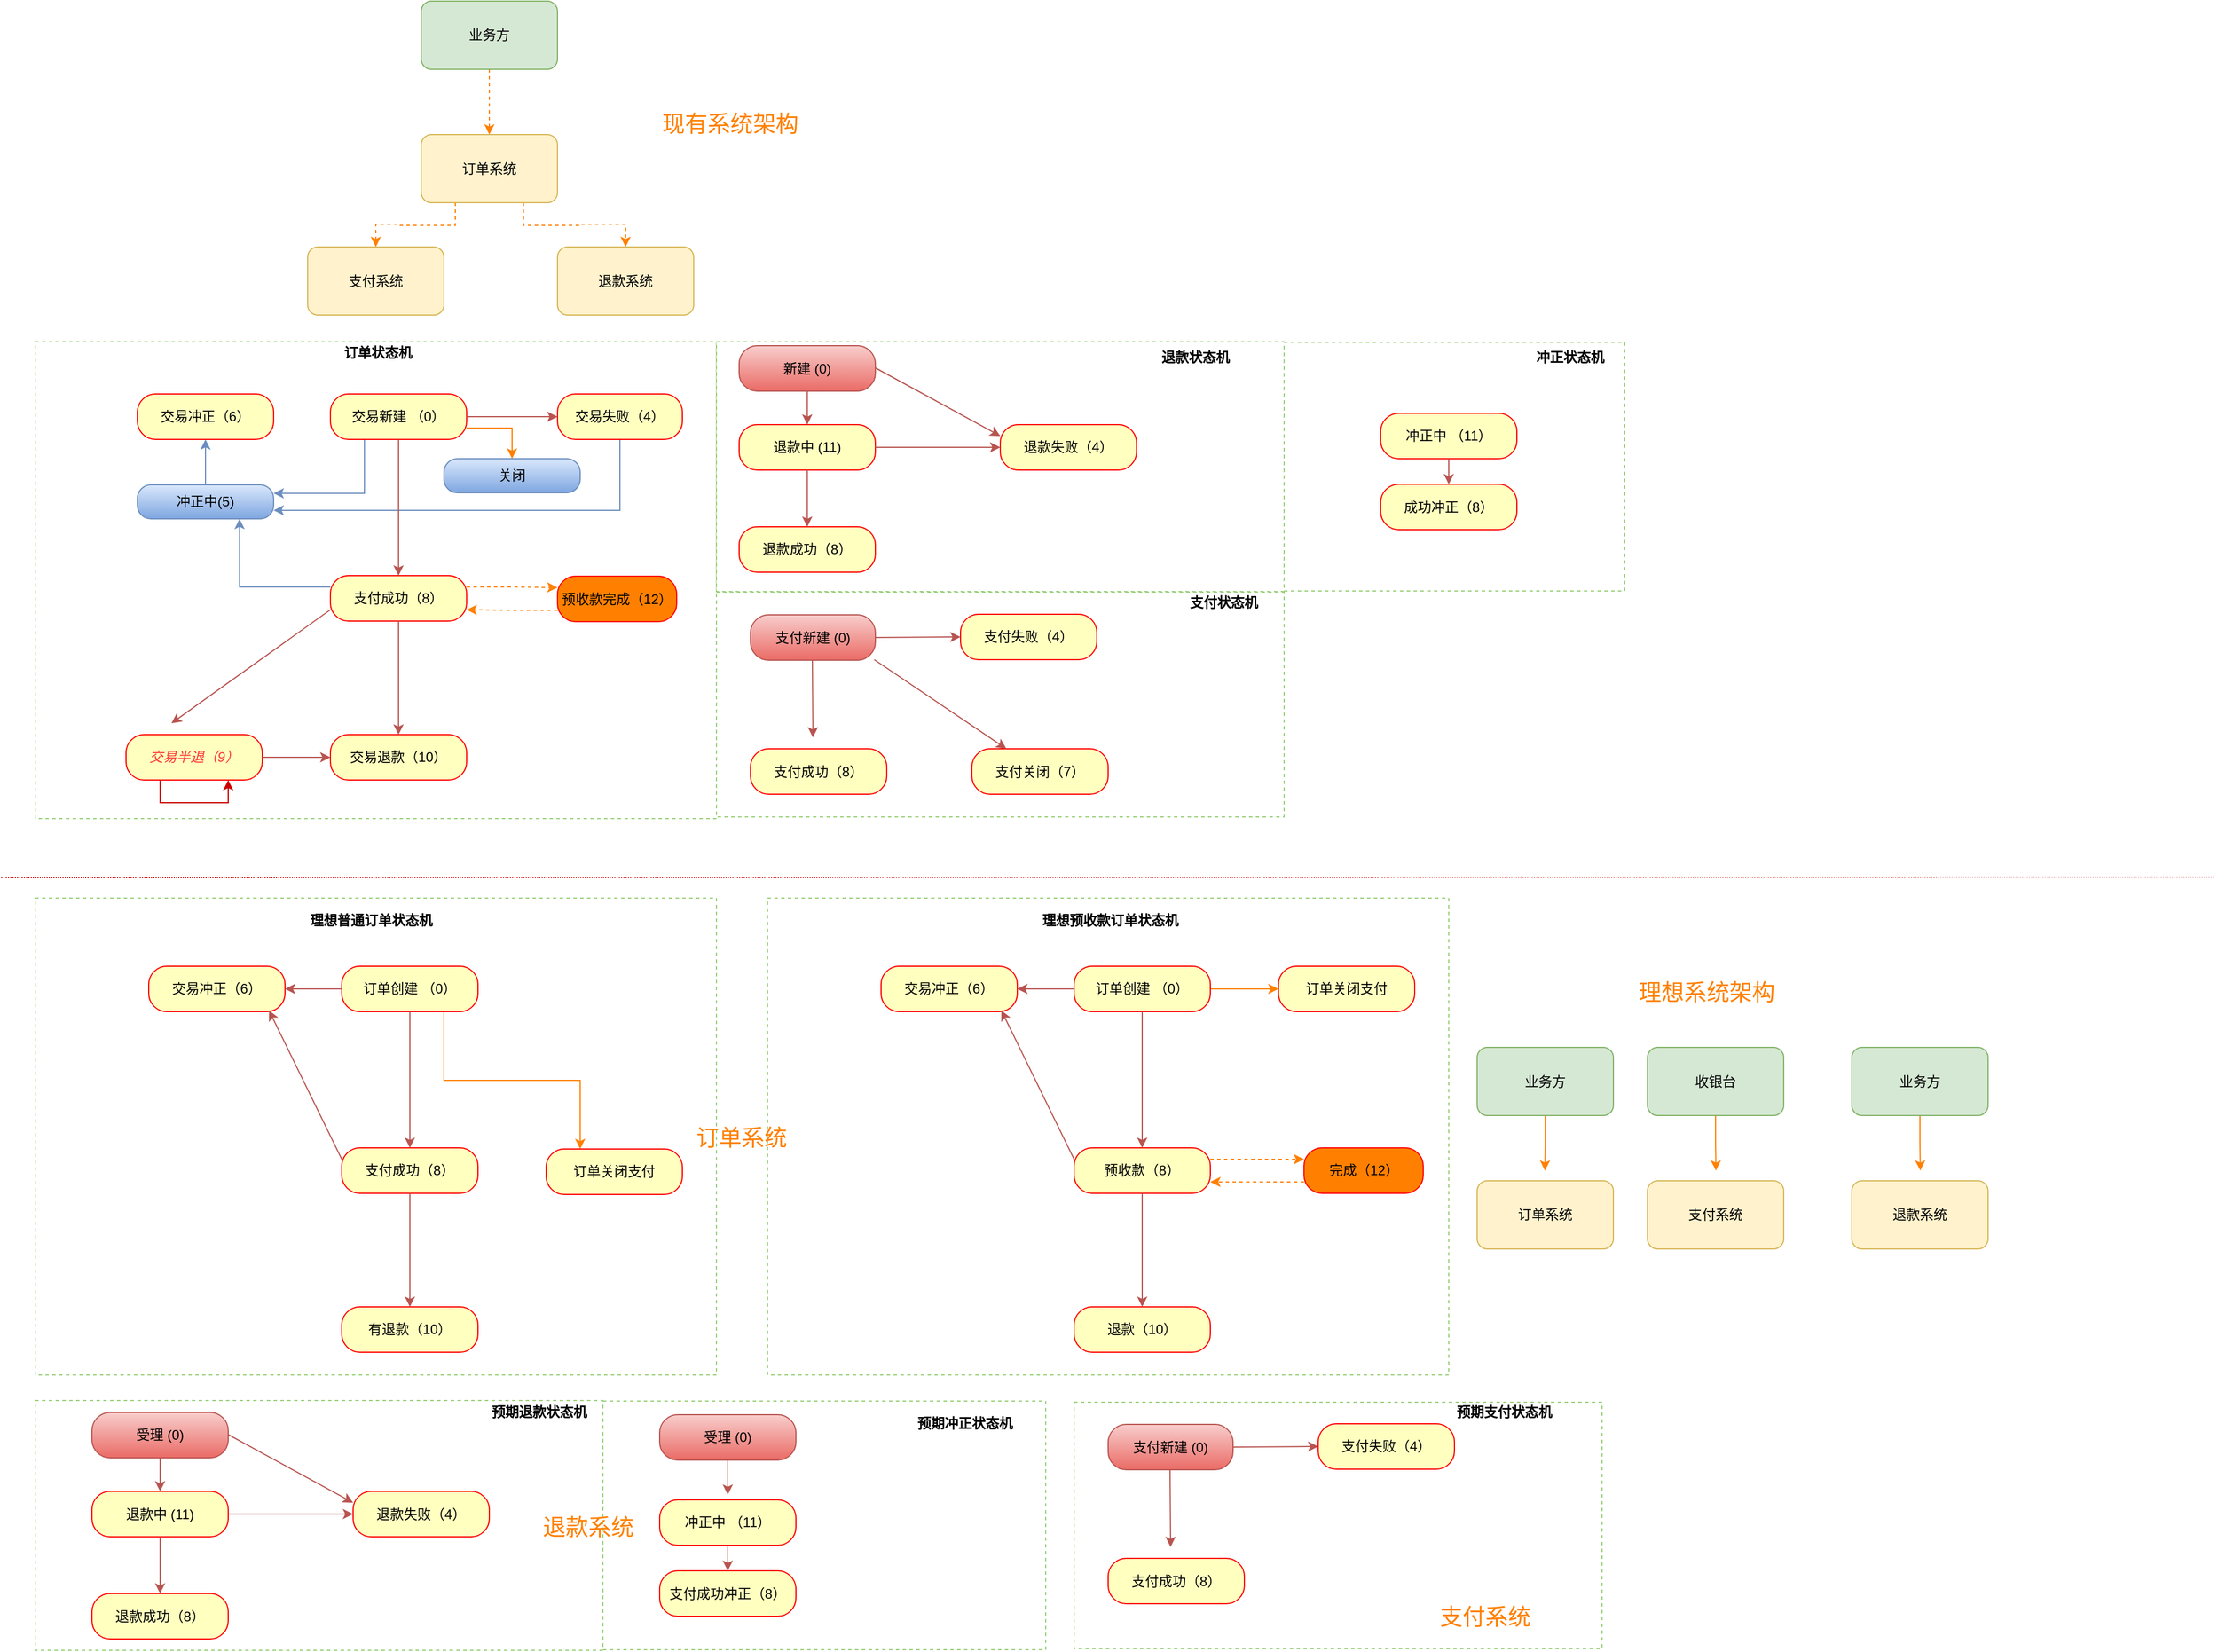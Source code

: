 <mxfile version="10.6.7" type="github"><diagram id="e7326452-d394-5777-f2e6-fa677f27570b" name="Ã§Â¬Â¬ 1 Ã©Â¡Âµ"><mxGraphModel dx="2019" dy="1047" grid="1" gridSize="10" guides="1" tooltips="1" connect="1" arrows="1" fold="1" page="1" pageScale="1" pageWidth="1100" pageHeight="850" background="#ffffff" math="0" shadow="0"><root><mxCell id="0"/><mxCell id="1" parent="0"/><mxCell id="2" value="" style="whiteSpace=wrap;html=1;fillColor=#ffffff;strokeColor=#97D077;dashed=1;" parent="1" vertex="1"><mxGeometry x="630" y="610.5" width="500" height="198" as="geometry"/></mxCell><mxCell id="3" value="" style="whiteSpace=wrap;html=1;fillColor=#ffffff;strokeColor=#97D077;dashed=1;" parent="1" vertex="1"><mxGeometry x="30" y="880" width="600" height="420" as="geometry"/></mxCell><mxCell id="Plk_z7QB0TTYlLd8bbda-241" style="edgeStyle=orthogonalEdgeStyle;rounded=0;orthogonalLoop=1;jettySize=auto;html=1;exitX=0.75;exitY=1;exitDx=0;exitDy=0;entryX=0.25;entryY=0;entryDx=0;entryDy=0;strokeColor=#FF8000;" parent="1" source="4" target="Plk_z7QB0TTYlLd8bbda-238" edge="1"><mxGeometry relative="1" as="geometry"/></mxCell><mxCell id="4" value="订单创建 （0）" style="rounded=1;whiteSpace=wrap;html=1;arcSize=40;fillColor=#ffffc0;strokeColor=#ff0000;" parent="1" vertex="1"><mxGeometry x="300" y="940" width="120" height="40" as="geometry"/></mxCell><mxCell id="5" value="支付成功（8）" style="rounded=1;whiteSpace=wrap;html=1;arcSize=40;fillColor=#ffffc0;strokeColor=#ff0000;" parent="1" vertex="1"><mxGeometry x="300" y="1100" width="120" height="40" as="geometry"/></mxCell><mxCell id="7" value="" style="endArrow=classic;html=1;entryX=0.5;entryY=0;exitX=0.5;exitY=1;plain-red" parent="1" source="4" target="5" edge="1"><mxGeometry x="360" y="980" width="50" height="50" as="geometry"><mxPoint x="220" y="1070" as="sourcePoint"/><mxPoint x="270" y="1020" as="targetPoint"/></mxGeometry></mxCell><mxCell id="9" value="交易冲正（6）" style="rounded=1;whiteSpace=wrap;html=1;arcSize=40;fillColor=#ffffc0;strokeColor=#ff0000;" parent="1" vertex="1"><mxGeometry x="130" y="940" width="120" height="40" as="geometry"/></mxCell><mxCell id="10" value="" style="endArrow=classic;html=1;entryX=1;entryY=0.5;exitX=0;exitY=0.5;plain-red" parent="1" source="4" target="9" edge="1"><mxGeometry x="380" y="1000" width="50" height="50" as="geometry"><mxPoint x="370" y="950" as="sourcePoint"/><mxPoint x="370" y="830" as="targetPoint"/></mxGeometry></mxCell><mxCell id="11" value="" style="endArrow=classic;html=1;entryX=0.883;entryY=0.975;plain-red;entryPerimeter=0;exitX=0;exitY=0.25;" parent="1" source="5" target="9" edge="1"><mxGeometry x="390" y="1010" width="50" height="50" as="geometry"><mxPoint x="310" y="970" as="sourcePoint"/><mxPoint x="180" y="970" as="targetPoint"/></mxGeometry></mxCell><mxCell id="12" value="有退款（10）" style="rounded=1;whiteSpace=wrap;html=1;arcSize=40;fillColor=#ffffc0;strokeColor=#ff0000;" parent="1" vertex="1"><mxGeometry x="300" y="1240" width="120" height="40" as="geometry"/></mxCell><mxCell id="14" value="" style="endArrow=classic;html=1;exitX=0.5;exitY=1;entryX=0.5;entryY=0;plain-red" parent="1" source="5" target="12" edge="1"><mxGeometry x="360" y="1140" width="50" height="50" as="geometry"><mxPoint x="360" y="1230" as="sourcePoint"/><mxPoint x="410" y="1180" as="targetPoint"/></mxGeometry></mxCell><mxCell id="16" value="&lt;b&gt;理想普通订单状态机&lt;/b&gt;" style="text;html=1;resizable=0;points=[];autosize=1;align=left;verticalAlign=top;spacingTop=-4;" parent="1" vertex="1"><mxGeometry x="270" y="890" width="120" height="20" as="geometry"/></mxCell><mxCell id="22" value="&lt;b&gt;支付状态机&lt;/b&gt;" style="text;html=1;resizable=0;points=[];autosize=1;align=left;verticalAlign=top;spacingTop=-4;" parent="1" vertex="1"><mxGeometry x="1045" y="609.5" width="80" height="20" as="geometry"/></mxCell><mxCell id="32" value="" style="whiteSpace=wrap;html=1;fillColor=#ffffff;strokeColor=#97D077;dashed=1;" parent="1" vertex="1"><mxGeometry x="30" y="390" width="600" height="420" as="geometry"/></mxCell><mxCell id="53" style="edgeStyle=orthogonalEdgeStyle;rounded=0;html=1;exitX=0.25;exitY=1;entryX=1;entryY=0.25;jettySize=auto;orthogonalLoop=1;strokeColor=#6c8ebf;fillColor=#dae8fc;gradientColor=#7ea6e0;" parent="1" source="33" target="49" edge="1"><mxGeometry relative="1" as="geometry"/></mxCell><mxCell id="Plk_z7QB0TTYlLd8bbda-244" style="edgeStyle=orthogonalEdgeStyle;rounded=0;orthogonalLoop=1;jettySize=auto;html=1;exitX=1;exitY=0.75;exitDx=0;exitDy=0;entryX=0.5;entryY=0;entryDx=0;entryDy=0;strokeColor=#FF8000;" parent="1" source="33" target="Plk_z7QB0TTYlLd8bbda-243" edge="1"><mxGeometry relative="1" as="geometry"/></mxCell><mxCell id="33" value="交易新建 （0）" style="rounded=1;whiteSpace=wrap;html=1;arcSize=40;fillColor=#ffffc0;strokeColor=#ff0000;" parent="1" vertex="1"><mxGeometry x="290" y="436" width="120" height="40" as="geometry"/></mxCell><mxCell id="143" style="edgeStyle=orthogonalEdgeStyle;rounded=0;html=1;exitX=0;exitY=0.25;entryX=0.75;entryY=1;jettySize=auto;orthogonalLoop=1;strokeColor=#6c8ebf;fillColor=#dae8fc;" parent="1" source="34" target="49" edge="1"><mxGeometry relative="1" as="geometry"/></mxCell><mxCell id="Plk_z7QB0TTYlLd8bbda-166" style="edgeStyle=orthogonalEdgeStyle;rounded=0;orthogonalLoop=1;jettySize=auto;html=1;exitX=1;exitY=0.25;exitDx=0;exitDy=0;entryX=0;entryY=0.25;entryDx=0;entryDy=0;dashed=1;strokeColor=#FF8000;" parent="1" source="34" target="Plk_z7QB0TTYlLd8bbda-164" edge="1"><mxGeometry relative="1" as="geometry"/></mxCell><mxCell id="34" value="支付成功（8）" style="rounded=1;whiteSpace=wrap;html=1;arcSize=40;fillColor=#ffffc0;strokeColor=#ff0000;" parent="1" vertex="1"><mxGeometry x="290" y="596" width="120" height="40" as="geometry"/></mxCell><mxCell id="52" style="edgeStyle=orthogonalEdgeStyle;rounded=0;html=1;exitX=0.5;exitY=1;entryX=1;entryY=0.75;jettySize=auto;orthogonalLoop=1;strokeColor=#6c8ebf;fillColor=#dae8fc;gradientColor=#7ea6e0;" parent="1" source="36" target="49" edge="1"><mxGeometry relative="1" as="geometry"/></mxCell><mxCell id="36" value="交易失败（4）" style="rounded=1;whiteSpace=wrap;html=1;arcSize=40;fillColor=#ffffc0;strokeColor=#ff0000;" parent="1" vertex="1"><mxGeometry x="490" y="436" width="110" height="40" as="geometry"/></mxCell><mxCell id="37" value="" style="endArrow=classic;html=1;entryX=0.5;entryY=0;exitX=0.5;exitY=1;plain-red" parent="1" source="33" target="34" edge="1"><mxGeometry x="350" y="476" width="50" height="50" as="geometry"><mxPoint x="210" y="566" as="sourcePoint"/><mxPoint x="260" y="516" as="targetPoint"/></mxGeometry></mxCell><mxCell id="38" value="" style="endArrow=classic;html=1;entryX=0;entryY=0.5;exitX=1;exitY=0.5;plain-red" parent="1" source="33" target="36" edge="1"><mxGeometry x="370" y="496" width="50" height="50" as="geometry"><mxPoint x="370" y="496" as="sourcePoint"/><mxPoint x="370" y="616" as="targetPoint"/></mxGeometry></mxCell><mxCell id="39" value="交易冲正（6）" style="rounded=1;whiteSpace=wrap;html=1;arcSize=40;fillColor=#ffffc0;strokeColor=#ff0000;" parent="1" vertex="1"><mxGeometry x="120" y="436" width="120" height="40" as="geometry"/></mxCell><mxCell id="42" value="交易退款（10）" style="rounded=1;whiteSpace=wrap;html=1;arcSize=40;fillColor=#ffffc0;strokeColor=#ff0000;" parent="1" vertex="1"><mxGeometry x="290" y="736" width="120" height="40" as="geometry"/></mxCell><mxCell id="43" value="&lt;font color=&quot;#ff3333&quot;&gt;&lt;i&gt;交易半退（9）&lt;/i&gt;&lt;/font&gt;" style="rounded=1;whiteSpace=wrap;html=1;arcSize=40;fillColor=#ffffc0;strokeColor=#ff0000;" parent="1" vertex="1"><mxGeometry x="110" y="736" width="120" height="40" as="geometry"/></mxCell><mxCell id="44" value="" style="endArrow=classic;html=1;exitX=0.5;exitY=1;entryX=0.5;entryY=0;plain-red" parent="1" source="34" target="42" edge="1"><mxGeometry x="350" y="636" width="50" height="50" as="geometry"><mxPoint x="350" y="726" as="sourcePoint"/><mxPoint x="400" y="676" as="targetPoint"/></mxGeometry></mxCell><mxCell id="45" value="" style="endArrow=classic;html=1;exitX=0;exitY=0.75;plain-red" parent="1" source="34" edge="1"><mxGeometry x="130" y="626" width="50" height="50" as="geometry"><mxPoint x="460" y="596" as="sourcePoint"/><mxPoint x="150" y="726" as="targetPoint"/></mxGeometry></mxCell><mxCell id="46" value="&lt;b&gt;订单状态机&lt;/b&gt;" style="text;html=1;resizable=0;points=[];autosize=1;align=left;verticalAlign=top;spacingTop=-4;" parent="1" vertex="1"><mxGeometry x="300" y="390" width="80" height="20" as="geometry"/></mxCell><mxCell id="47" value="" style="endArrow=classic;html=1;exitX=1;exitY=0.5;plain-red" parent="1" source="43" target="42" edge="1"><mxGeometry x="160" y="756" width="50" height="50" as="geometry"><mxPoint x="180" y="796" as="sourcePoint"/><mxPoint x="230" y="746" as="targetPoint"/></mxGeometry></mxCell><mxCell id="51" style="edgeStyle=orthogonalEdgeStyle;rounded=0;html=1;exitX=0.5;exitY=0;entryX=0.5;entryY=1;jettySize=auto;orthogonalLoop=1;strokeColor=#6c8ebf;fillColor=#dae8fc;gradientColor=#7ea6e0;" parent="1" source="49" target="39" edge="1"><mxGeometry relative="1" as="geometry"/></mxCell><mxCell id="49" value="冲正中(5)" style="rounded=1;whiteSpace=wrap;html=1;arcSize=40;fillColor=#dae8fc;strokeColor=#6c8ebf;gradientColor=#7ea6e0;" parent="1" vertex="1"><mxGeometry x="120" y="516" width="120" height="30" as="geometry"/></mxCell><mxCell id="61" value="" style="whiteSpace=wrap;html=1;fillColor=#ffffff;strokeColor=#97D077;dashed=1;" parent="1" vertex="1"><mxGeometry x="630" y="390" width="500" height="220" as="geometry"/></mxCell><mxCell id="70" value="&lt;b&gt;退款状态机&lt;/b&gt;" style="text;html=1;resizable=0;points=[];autosize=1;align=left;verticalAlign=top;spacingTop=-4;" parent="1" vertex="1"><mxGeometry x="1020" y="393.5" width="80" height="20" as="geometry"/></mxCell><mxCell id="86" value="" style="whiteSpace=wrap;html=1;fillColor=#ffffff;strokeColor=#97D077;dashed=1;" parent="1" vertex="1"><mxGeometry x="530" y="1323" width="390" height="219" as="geometry"/></mxCell><mxCell id="88" value="冲正中 （11）" style="rounded=1;whiteSpace=wrap;html=1;arcSize=40;fillColor=#ffffc0;strokeColor=#ff0000;" parent="1" vertex="1"><mxGeometry x="580" y="1410" width="120" height="40" as="geometry"/></mxCell><mxCell id="89" value="支付成功冲正（8）" style="rounded=1;whiteSpace=wrap;html=1;arcSize=40;fillColor=#ffffc0;strokeColor=#ff0000;" parent="1" vertex="1"><mxGeometry x="580" y="1472.5" width="120" height="40" as="geometry"/></mxCell><mxCell id="91" value="" style="endArrow=classic;html=1;entryX=0.5;entryY=0;exitX=0.5;exitY=1;plain-red" parent="1" source="88" target="89" edge="1"><mxGeometry x="830" y="1500" width="50" height="50" as="geometry"><mxPoint x="690" y="1570" as="sourcePoint"/><mxPoint x="740" y="1520" as="targetPoint"/></mxGeometry></mxCell><mxCell id="92" value="" style="whiteSpace=wrap;html=1;fillColor=#ffffff;strokeColor=#97D077;dashed=1;" parent="1" vertex="1"><mxGeometry x="30" y="1322.5" width="500" height="220" as="geometry"/></mxCell><mxCell id="93" value="退款中 (11)" style="rounded=1;whiteSpace=wrap;html=1;arcSize=40;fillColor=#ffffc0;strokeColor=#ff0000;" parent="1" vertex="1"><mxGeometry x="80" y="1402.5" width="120" height="40" as="geometry"/></mxCell><mxCell id="94" value="退款成功（8）" style="rounded=1;whiteSpace=wrap;html=1;arcSize=40;fillColor=#ffffc0;strokeColor=#ff0000;" parent="1" vertex="1"><mxGeometry x="80" y="1492.5" width="120" height="40" as="geometry"/></mxCell><mxCell id="95" value="退款失败（4）" style="rounded=1;whiteSpace=wrap;html=1;arcSize=40;fillColor=#ffffc0;strokeColor=#ff0000;" parent="1" vertex="1"><mxGeometry x="310" y="1402.5" width="120" height="40" as="geometry"/></mxCell><mxCell id="96" value="" style="endArrow=classic;html=1;entryX=0.5;entryY=0;exitX=0.5;exitY=1;plain-red" parent="1" source="93" target="94" edge="1"><mxGeometry x="330" y="1492.5" width="50" height="50" as="geometry"><mxPoint x="190" y="1562.5" as="sourcePoint"/><mxPoint x="240" y="1512.5" as="targetPoint"/></mxGeometry></mxCell><mxCell id="97" value="" style="endArrow=classic;html=1;exitX=1;exitY=0.5;entryX=0;entryY=0.5;plain-red" parent="1" source="93" target="95" edge="1"><mxGeometry x="390" y="1472.5" width="50" height="50" as="geometry"><mxPoint x="470" y="1502.5" as="sourcePoint"/><mxPoint x="520" y="1452.5" as="targetPoint"/></mxGeometry></mxCell><mxCell id="98" style="edgeStyle=orthogonalEdgeStyle;rounded=0;html=1;exitX=0.5;exitY=1;entryX=0.5;entryY=0;jettySize=auto;orthogonalLoop=1;strokeColor=#b85450;fillColor=#f8cecc;gradientColor=#ea6b66;" parent="1" source="99" target="93" edge="1"><mxGeometry relative="1" as="geometry"/></mxCell><mxCell id="99" value="受理 (0)" style="rounded=1;whiteSpace=wrap;html=1;arcSize=40;fillColor=#f8cecc;strokeColor=#b85450;gradientColor=#ea6b66;" parent="1" vertex="1"><mxGeometry x="80" y="1333" width="120" height="40" as="geometry"/></mxCell><mxCell id="100" value="&lt;b&gt;预期退款状态机&lt;/b&gt;" style="text;html=1;resizable=0;points=[];autosize=1;align=left;verticalAlign=top;spacingTop=-4;" parent="1" vertex="1"><mxGeometry x="430" y="1322.5" width="100" height="20" as="geometry"/></mxCell><mxCell id="101" value="&lt;b&gt;预期冲正状态机&lt;/b&gt;" style="text;html=1;resizable=0;points=[];autosize=1;align=left;verticalAlign=top;spacingTop=-4;" parent="1" vertex="1"><mxGeometry x="805" y="1332.5" width="100" height="20" as="geometry"/></mxCell><mxCell id="102" style="edgeStyle=orthogonalEdgeStyle;rounded=0;html=1;exitX=0.5;exitY=1;entryX=0.5;entryY=0;jettySize=auto;orthogonalLoop=1;strokeColor=#b85450;fillColor=#f8cecc;gradientColor=#ea6b66;" parent="1" source="103" edge="1"><mxGeometry relative="1" as="geometry"><mxPoint x="640" y="1405.5" as="targetPoint"/></mxGeometry></mxCell><mxCell id="103" value="受理 (0)" style="rounded=1;whiteSpace=wrap;html=1;arcSize=40;fillColor=#f8cecc;strokeColor=#b85450;gradientColor=#ea6b66;" parent="1" vertex="1"><mxGeometry x="580" y="1335" width="120" height="40" as="geometry"/></mxCell><mxCell id="115" value="" style="whiteSpace=wrap;html=1;fillColor=#ffffff;strokeColor=#97D077;dashed=1;" parent="1" vertex="1"><mxGeometry x="1130" y="390.5" width="300" height="219" as="geometry"/></mxCell><mxCell id="117" value="冲正中 （11）" style="rounded=1;whiteSpace=wrap;html=1;arcSize=40;fillColor=#ffffc0;strokeColor=#ff0000;" parent="1" vertex="1"><mxGeometry x="1215" y="453" width="120" height="40" as="geometry"/></mxCell><mxCell id="118" value="成功冲正（8）" style="rounded=1;whiteSpace=wrap;html=1;arcSize=40;fillColor=#ffffc0;strokeColor=#ff0000;" parent="1" vertex="1"><mxGeometry x="1215" y="515.5" width="120" height="40" as="geometry"/></mxCell><mxCell id="120" value="" style="endArrow=classic;html=1;entryX=0.5;entryY=0;exitX=0.5;exitY=1;plain-red" parent="1" source="117" target="118" edge="1"><mxGeometry x="1465" y="543" width="50" height="50" as="geometry"><mxPoint x="1325" y="613" as="sourcePoint"/><mxPoint x="1375" y="563" as="targetPoint"/></mxGeometry></mxCell><mxCell id="121" value="&lt;b&gt;冲正状态机&lt;/b&gt;" style="text;html=1;resizable=0;points=[];autosize=1;align=left;verticalAlign=top;spacingTop=-4;" parent="1" vertex="1"><mxGeometry x="1350" y="393.5" width="80" height="20" as="geometry"/></mxCell><mxCell id="127" value="" style="endArrow=none;html=1;dashed=1;dashPattern=1 1;strokeColor=#CC0000;" parent="1" edge="1"><mxGeometry width="50" height="50" relative="1" as="geometry"><mxPoint y="862" as="sourcePoint"/><mxPoint x="1950" y="861.5" as="targetPoint"/></mxGeometry></mxCell><mxCell id="137" value="" style="endArrow=classic;html=1;exitX=1;exitY=0.5;entryX=0;entryY=0.25;plain-red" parent="1" target="95" edge="1"><mxGeometry x="390" y="1402" width="50" height="50" as="geometry"><mxPoint x="200" y="1352.5" as="sourcePoint"/><mxPoint x="310" y="1352.5" as="targetPoint"/></mxGeometry></mxCell><mxCell id="144" style="edgeStyle=orthogonalEdgeStyle;rounded=0;html=1;exitX=0.25;exitY=1;entryX=0.75;entryY=1;jettySize=auto;orthogonalLoop=1;strokeColor=#CC0000;" parent="1" source="43" target="43" edge="1"><mxGeometry relative="1" as="geometry"/></mxCell><mxCell id="Plk_z7QB0TTYlLd8bbda-146" value="退款中 (11)" style="rounded=1;whiteSpace=wrap;html=1;arcSize=40;fillColor=#ffffc0;strokeColor=#ff0000;" parent="1" vertex="1"><mxGeometry x="650" y="463" width="120" height="40" as="geometry"/></mxCell><mxCell id="Plk_z7QB0TTYlLd8bbda-147" value="退款成功（8）" style="rounded=1;whiteSpace=wrap;html=1;arcSize=40;fillColor=#ffffc0;strokeColor=#ff0000;" parent="1" vertex="1"><mxGeometry x="650" y="553" width="120" height="40" as="geometry"/></mxCell><mxCell id="Plk_z7QB0TTYlLd8bbda-148" value="退款失败（4）" style="rounded=1;whiteSpace=wrap;html=1;arcSize=40;fillColor=#ffffc0;strokeColor=#ff0000;" parent="1" vertex="1"><mxGeometry x="880" y="463" width="120" height="40" as="geometry"/></mxCell><mxCell id="Plk_z7QB0TTYlLd8bbda-149" value="" style="endArrow=classic;html=1;entryX=0.5;entryY=0;exitX=0.5;exitY=1;plain-red" parent="1" source="Plk_z7QB0TTYlLd8bbda-146" target="Plk_z7QB0TTYlLd8bbda-147" edge="1"><mxGeometry x="900" y="553" width="50" height="50" as="geometry"><mxPoint x="760" y="623" as="sourcePoint"/><mxPoint x="810" y="573" as="targetPoint"/></mxGeometry></mxCell><mxCell id="Plk_z7QB0TTYlLd8bbda-150" value="" style="endArrow=classic;html=1;exitX=1;exitY=0.5;entryX=0;entryY=0.5;plain-red" parent="1" source="Plk_z7QB0TTYlLd8bbda-146" target="Plk_z7QB0TTYlLd8bbda-148" edge="1"><mxGeometry x="960" y="533" width="50" height="50" as="geometry"><mxPoint x="1040" y="563" as="sourcePoint"/><mxPoint x="1090" y="513" as="targetPoint"/></mxGeometry></mxCell><mxCell id="Plk_z7QB0TTYlLd8bbda-151" style="edgeStyle=orthogonalEdgeStyle;rounded=0;html=1;exitX=0.5;exitY=1;entryX=0.5;entryY=0;jettySize=auto;orthogonalLoop=1;strokeColor=#b85450;fillColor=#f8cecc;gradientColor=#ea6b66;" parent="1" source="Plk_z7QB0TTYlLd8bbda-152" target="Plk_z7QB0TTYlLd8bbda-146" edge="1"><mxGeometry relative="1" as="geometry"/></mxCell><mxCell id="Plk_z7QB0TTYlLd8bbda-152" value="新建 (0)" style="rounded=1;whiteSpace=wrap;html=1;arcSize=40;fillColor=#f8cecc;strokeColor=#b85450;gradientColor=#ea6b66;" parent="1" vertex="1"><mxGeometry x="650" y="393.5" width="120" height="40" as="geometry"/></mxCell><mxCell id="Plk_z7QB0TTYlLd8bbda-153" value="" style="endArrow=classic;html=1;exitX=1;exitY=0.5;entryX=0;entryY=0.25;plain-red" parent="1" target="Plk_z7QB0TTYlLd8bbda-148" edge="1"><mxGeometry x="960" y="462.5" width="50" height="50" as="geometry"><mxPoint x="770" y="413" as="sourcePoint"/><mxPoint x="880" y="413" as="targetPoint"/></mxGeometry></mxCell><mxCell id="Plk_z7QB0TTYlLd8bbda-154" value="支付新建 (0)" style="rounded=1;whiteSpace=wrap;html=1;arcSize=40;fillColor=#f8cecc;strokeColor=#b85450;gradientColor=#ea6b66;" parent="1" vertex="1"><mxGeometry x="660" y="630.5" width="110" height="40" as="geometry"/></mxCell><mxCell id="Plk_z7QB0TTYlLd8bbda-157" value="支付失败（4）" style="rounded=1;whiteSpace=wrap;html=1;arcSize=40;fillColor=#ffffc0;strokeColor=#ff0000;" parent="1" vertex="1"><mxGeometry x="845" y="630" width="120" height="40" as="geometry"/></mxCell><mxCell id="Plk_z7QB0TTYlLd8bbda-158" value="支付成功（8）" style="rounded=1;whiteSpace=wrap;html=1;arcSize=40;fillColor=#ffffc0;strokeColor=#ff0000;" parent="1" vertex="1"><mxGeometry x="660" y="748.5" width="120" height="40" as="geometry"/></mxCell><mxCell id="Plk_z7QB0TTYlLd8bbda-160" value="支付关闭（7）" style="rounded=1;whiteSpace=wrap;html=1;arcSize=40;fillColor=#ffffc0;strokeColor=#ff0000;" parent="1" vertex="1"><mxGeometry x="855" y="748.5" width="120" height="40" as="geometry"/></mxCell><mxCell id="Plk_z7QB0TTYlLd8bbda-161" value="" style="endArrow=classic;html=1;exitX=1;exitY=0.5;entryX=0;entryY=0.5;plain-red;exitDx=0;exitDy=0;entryDx=0;entryDy=0;" parent="1" source="Plk_z7QB0TTYlLd8bbda-154" target="Plk_z7QB0TTYlLd8bbda-157" edge="1"><mxGeometry x="960" y="690" width="50" height="50" as="geometry"><mxPoint x="770" y="640.5" as="sourcePoint"/><mxPoint x="880" y="701" as="targetPoint"/></mxGeometry></mxCell><mxCell id="Plk_z7QB0TTYlLd8bbda-162" value="" style="endArrow=classic;html=1;exitX=0.5;exitY=1;plain-red;" parent="1" edge="1"><mxGeometry x="904.5" y="719.5" width="50" height="50" as="geometry"><mxPoint x="714.5" y="670" as="sourcePoint"/><mxPoint x="715" y="738.5" as="targetPoint"/></mxGeometry></mxCell><mxCell id="Plk_z7QB0TTYlLd8bbda-163" value="" style="endArrow=classic;html=1;exitX=0.5;exitY=1;plain-red;" parent="1" target="Plk_z7QB0TTYlLd8bbda-160" edge="1"><mxGeometry x="959" y="719.5" width="50" height="50" as="geometry"><mxPoint x="769" y="670" as="sourcePoint"/><mxPoint x="769.5" y="738.5" as="targetPoint"/></mxGeometry></mxCell><mxCell id="Plk_z7QB0TTYlLd8bbda-167" style="edgeStyle=orthogonalEdgeStyle;rounded=0;orthogonalLoop=1;jettySize=auto;html=1;exitX=0;exitY=0.75;exitDx=0;exitDy=0;entryX=1;entryY=0.75;entryDx=0;entryDy=0;dashed=1;strokeColor=#FF8000;" parent="1" source="Plk_z7QB0TTYlLd8bbda-164" target="34" edge="1"><mxGeometry relative="1" as="geometry"/></mxCell><mxCell id="Plk_z7QB0TTYlLd8bbda-164" value="预收款完成（12）" style="rounded=1;whiteSpace=wrap;html=1;arcSize=40;fillColor=#FF8000;strokeColor=#ff0000;" parent="1" vertex="1"><mxGeometry x="490" y="596.5" width="105" height="40" as="geometry"/></mxCell><mxCell id="Plk_z7QB0TTYlLd8bbda-169" value="" style="whiteSpace=wrap;html=1;fillColor=#ffffff;strokeColor=#97D077;dashed=1;" parent="1" vertex="1"><mxGeometry x="945" y="1324" width="465" height="217" as="geometry"/></mxCell><mxCell id="Plk_z7QB0TTYlLd8bbda-170" value="&lt;b&gt;预期支付状态机&lt;/b&gt;" style="text;html=1;resizable=0;points=[];autosize=1;align=left;verticalAlign=top;spacingTop=-4;" parent="1" vertex="1"><mxGeometry x="1280" y="1322.5" width="100" height="20" as="geometry"/></mxCell><mxCell id="Plk_z7QB0TTYlLd8bbda-171" value="支付新建 (0)" style="rounded=1;whiteSpace=wrap;html=1;arcSize=40;fillColor=#f8cecc;strokeColor=#b85450;gradientColor=#ea6b66;" parent="1" vertex="1"><mxGeometry x="975" y="1343.5" width="110" height="40" as="geometry"/></mxCell><mxCell id="Plk_z7QB0TTYlLd8bbda-172" value="支付失败（4）" style="rounded=1;whiteSpace=wrap;html=1;arcSize=40;fillColor=#ffffc0;strokeColor=#ff0000;" parent="1" vertex="1"><mxGeometry x="1160" y="1343" width="120" height="40" as="geometry"/></mxCell><mxCell id="Plk_z7QB0TTYlLd8bbda-173" value="支付成功（8）" style="rounded=1;whiteSpace=wrap;html=1;arcSize=40;fillColor=#ffffc0;strokeColor=#ff0000;" parent="1" vertex="1"><mxGeometry x="975" y="1461.5" width="120" height="40" as="geometry"/></mxCell><mxCell id="Plk_z7QB0TTYlLd8bbda-175" value="" style="endArrow=classic;html=1;exitX=1;exitY=0.5;entryX=0;entryY=0.5;plain-red;exitDx=0;exitDy=0;entryDx=0;entryDy=0;" parent="1" source="Plk_z7QB0TTYlLd8bbda-171" target="Plk_z7QB0TTYlLd8bbda-172" edge="1"><mxGeometry x="1275" y="1403" width="50" height="50" as="geometry"><mxPoint x="1085" y="1353.5" as="sourcePoint"/><mxPoint x="1195" y="1414" as="targetPoint"/></mxGeometry></mxCell><mxCell id="Plk_z7QB0TTYlLd8bbda-176" value="" style="endArrow=classic;html=1;exitX=0.5;exitY=1;plain-red;" parent="1" edge="1"><mxGeometry x="1219.5" y="1432.5" width="50" height="50" as="geometry"><mxPoint x="1029.5" y="1383" as="sourcePoint"/><mxPoint x="1030" y="1451.5" as="targetPoint"/></mxGeometry></mxCell><mxCell id="Plk_z7QB0TTYlLd8bbda-182" value="" style="whiteSpace=wrap;html=1;fillColor=#ffffff;strokeColor=#97D077;dashed=1;" parent="1" vertex="1"><mxGeometry x="675" y="880" width="600" height="420" as="geometry"/></mxCell><mxCell id="fbqhKhPHP7u2aFl75P8R-145" style="edgeStyle=orthogonalEdgeStyle;rounded=0;orthogonalLoop=1;jettySize=auto;html=1;exitX=1;exitY=0.5;exitDx=0;exitDy=0;entryX=0;entryY=0.5;entryDx=0;entryDy=0;strokeColor=#FF8000;" edge="1" parent="1" source="Plk_z7QB0TTYlLd8bbda-183" target="fbqhKhPHP7u2aFl75P8R-144"><mxGeometry relative="1" as="geometry"/></mxCell><mxCell id="Plk_z7QB0TTYlLd8bbda-183" value="订单创建 （0）" style="rounded=1;whiteSpace=wrap;html=1;arcSize=40;fillColor=#ffffc0;strokeColor=#ff0000;" parent="1" vertex="1"><mxGeometry x="945" y="940" width="120" height="40" as="geometry"/></mxCell><mxCell id="Plk_z7QB0TTYlLd8bbda-184" style="edgeStyle=orthogonalEdgeStyle;rounded=0;orthogonalLoop=1;jettySize=auto;html=1;exitX=1;exitY=0.25;exitDx=0;exitDy=0;entryX=0;entryY=0.25;entryDx=0;entryDy=0;dashed=1;strokeColor=#FF8000;" parent="1" source="Plk_z7QB0TTYlLd8bbda-185" target="Plk_z7QB0TTYlLd8bbda-201" edge="1"><mxGeometry relative="1" as="geometry"/></mxCell><mxCell id="Plk_z7QB0TTYlLd8bbda-185" value="预收款（8）" style="rounded=1;whiteSpace=wrap;html=1;arcSize=40;fillColor=#ffffc0;strokeColor=#ff0000;" parent="1" vertex="1"><mxGeometry x="945" y="1100" width="120" height="40" as="geometry"/></mxCell><mxCell id="Plk_z7QB0TTYlLd8bbda-188" value="" style="endArrow=classic;html=1;entryX=0.5;entryY=0;exitX=0.5;exitY=1;plain-red" parent="1" source="Plk_z7QB0TTYlLd8bbda-183" target="Plk_z7QB0TTYlLd8bbda-185" edge="1"><mxGeometry x="1005" y="980" width="50" height="50" as="geometry"><mxPoint x="865" y="1070" as="sourcePoint"/><mxPoint x="915" y="1020" as="targetPoint"/></mxGeometry></mxCell><mxCell id="Plk_z7QB0TTYlLd8bbda-190" value="交易冲正（6）" style="rounded=1;whiteSpace=wrap;html=1;arcSize=40;fillColor=#ffffc0;strokeColor=#ff0000;" parent="1" vertex="1"><mxGeometry x="775" y="940" width="120" height="40" as="geometry"/></mxCell><mxCell id="Plk_z7QB0TTYlLd8bbda-191" value="" style="endArrow=classic;html=1;entryX=1;entryY=0.5;exitX=0;exitY=0.5;plain-red" parent="1" source="Plk_z7QB0TTYlLd8bbda-183" target="Plk_z7QB0TTYlLd8bbda-190" edge="1"><mxGeometry x="1025" y="1000" width="50" height="50" as="geometry"><mxPoint x="1015" y="950" as="sourcePoint"/><mxPoint x="1015" y="830" as="targetPoint"/></mxGeometry></mxCell><mxCell id="Plk_z7QB0TTYlLd8bbda-192" value="" style="endArrow=classic;html=1;entryX=0.883;entryY=0.975;plain-red;entryPerimeter=0;exitX=0;exitY=0.25;" parent="1" source="Plk_z7QB0TTYlLd8bbda-185" target="Plk_z7QB0TTYlLd8bbda-190" edge="1"><mxGeometry x="1035" y="1010" width="50" height="50" as="geometry"><mxPoint x="955" y="970" as="sourcePoint"/><mxPoint x="825" y="970" as="targetPoint"/></mxGeometry></mxCell><mxCell id="Plk_z7QB0TTYlLd8bbda-193" value="退款（10）" style="rounded=1;whiteSpace=wrap;html=1;arcSize=40;fillColor=#ffffc0;strokeColor=#ff0000;" parent="1" vertex="1"><mxGeometry x="945" y="1240" width="120" height="40" as="geometry"/></mxCell><mxCell id="Plk_z7QB0TTYlLd8bbda-195" value="" style="endArrow=classic;html=1;exitX=0.5;exitY=1;entryX=0.5;entryY=0;plain-red" parent="1" source="Plk_z7QB0TTYlLd8bbda-185" target="Plk_z7QB0TTYlLd8bbda-193" edge="1"><mxGeometry x="1005" y="1140" width="50" height="50" as="geometry"><mxPoint x="1005" y="1230" as="sourcePoint"/><mxPoint x="1055" y="1180" as="targetPoint"/></mxGeometry></mxCell><mxCell id="Plk_z7QB0TTYlLd8bbda-197" value="&lt;b&gt;理想预收款订单状态机&lt;/b&gt;" style="text;html=1;resizable=0;points=[];autosize=1;align=left;verticalAlign=top;spacingTop=-4;" parent="1" vertex="1"><mxGeometry x="915" y="890" width="140" height="20" as="geometry"/></mxCell><mxCell id="Plk_z7QB0TTYlLd8bbda-200" style="edgeStyle=orthogonalEdgeStyle;rounded=0;orthogonalLoop=1;jettySize=auto;html=1;exitX=0;exitY=0.75;exitDx=0;exitDy=0;entryX=1;entryY=0.75;entryDx=0;entryDy=0;dashed=1;strokeColor=#FF8000;" parent="1" source="Plk_z7QB0TTYlLd8bbda-201" target="Plk_z7QB0TTYlLd8bbda-185" edge="1"><mxGeometry relative="1" as="geometry"/></mxCell><mxCell id="Plk_z7QB0TTYlLd8bbda-201" value="完成（12）" style="rounded=1;whiteSpace=wrap;html=1;arcSize=40;fillColor=#FF8000;strokeColor=#ff0000;" parent="1" vertex="1"><mxGeometry x="1147.5" y="1100" width="105" height="40" as="geometry"/></mxCell><mxCell id="Plk_z7QB0TTYlLd8bbda-202" value="&lt;font style=&quot;font-size: 20px&quot; color=&quot;#ff8000&quot;&gt;订单系统&amp;nbsp;&lt;/font&gt;" style="text;html=1;strokeColor=none;fillColor=none;align=center;verticalAlign=middle;whiteSpace=wrap;rounded=0;" parent="1" vertex="1"><mxGeometry x="595" y="1080" width="120" height="20" as="geometry"/></mxCell><mxCell id="Plk_z7QB0TTYlLd8bbda-208" style="edgeStyle=orthogonalEdgeStyle;rounded=0;orthogonalLoop=1;jettySize=auto;html=1;exitX=0.5;exitY=1;exitDx=0;exitDy=0;entryX=0.5;entryY=0;entryDx=0;entryDy=0;dashed=1;strokeColor=#FF8000;" parent="1" source="Plk_z7QB0TTYlLd8bbda-204" target="Plk_z7QB0TTYlLd8bbda-205" edge="1"><mxGeometry relative="1" as="geometry"/></mxCell><mxCell id="Plk_z7QB0TTYlLd8bbda-204" value="业务方" style="rounded=1;whiteSpace=wrap;html=1;fillColor=#d5e8d4;strokeColor=#82b366;" parent="1" vertex="1"><mxGeometry x="370" y="90" width="120" height="60" as="geometry"/></mxCell><mxCell id="Plk_z7QB0TTYlLd8bbda-209" style="edgeStyle=orthogonalEdgeStyle;rounded=0;orthogonalLoop=1;jettySize=auto;html=1;exitX=0.25;exitY=1;exitDx=0;exitDy=0;entryX=0.5;entryY=0;entryDx=0;entryDy=0;dashed=1;strokeColor=#FF8000;" parent="1" source="Plk_z7QB0TTYlLd8bbda-205" target="Plk_z7QB0TTYlLd8bbda-206" edge="1"><mxGeometry relative="1" as="geometry"/></mxCell><mxCell id="Plk_z7QB0TTYlLd8bbda-210" style="edgeStyle=orthogonalEdgeStyle;rounded=0;orthogonalLoop=1;jettySize=auto;html=1;exitX=0.75;exitY=1;exitDx=0;exitDy=0;dashed=1;strokeColor=#FF8000;" parent="1" source="Plk_z7QB0TTYlLd8bbda-205" target="Plk_z7QB0TTYlLd8bbda-207" edge="1"><mxGeometry relative="1" as="geometry"/></mxCell><mxCell id="Plk_z7QB0TTYlLd8bbda-205" value="订单系统" style="rounded=1;whiteSpace=wrap;html=1;fillColor=#fff2cc;strokeColor=#d6b656;" parent="1" vertex="1"><mxGeometry x="370" y="207.5" width="120" height="60" as="geometry"/></mxCell><mxCell id="Plk_z7QB0TTYlLd8bbda-206" value="支付系统" style="rounded=1;whiteSpace=wrap;html=1;fillColor=#fff2cc;strokeColor=#d6b656;" parent="1" vertex="1"><mxGeometry x="270" y="306.5" width="120" height="60" as="geometry"/></mxCell><mxCell id="Plk_z7QB0TTYlLd8bbda-207" value="退款系统" style="rounded=1;whiteSpace=wrap;html=1;fillColor=#fff2cc;strokeColor=#d6b656;" parent="1" vertex="1"><mxGeometry x="490" y="306.5" width="120" height="60" as="geometry"/></mxCell><mxCell id="Plk_z7QB0TTYlLd8bbda-212" value="&lt;font style=&quot;font-size: 20px&quot; color=&quot;#ff8000&quot;&gt;现有系统架构&amp;nbsp;&lt;/font&gt;" style="text;html=1;strokeColor=none;fillColor=none;align=center;verticalAlign=middle;whiteSpace=wrap;rounded=0;" parent="1" vertex="1"><mxGeometry x="550" y="173" width="190" height="47" as="geometry"/></mxCell><mxCell id="Plk_z7QB0TTYlLd8bbda-247" style="edgeStyle=orthogonalEdgeStyle;rounded=0;orthogonalLoop=1;jettySize=auto;html=1;exitX=0.5;exitY=1;exitDx=0;exitDy=0;strokeColor=#FF8000;" parent="1" source="Plk_z7QB0TTYlLd8bbda-216" edge="1"><mxGeometry relative="1" as="geometry"><mxPoint x="1359.667" y="1120" as="targetPoint"/></mxGeometry></mxCell><mxCell id="Plk_z7QB0TTYlLd8bbda-216" value="业务方" style="rounded=1;whiteSpace=wrap;html=1;fillColor=#d5e8d4;strokeColor=#82b366;" parent="1" vertex="1"><mxGeometry x="1300" y="1011.5" width="120" height="60" as="geometry"/></mxCell><mxCell id="Plk_z7QB0TTYlLd8bbda-219" value="订单系统" style="rounded=1;whiteSpace=wrap;html=1;fillColor=#fff2cc;strokeColor=#d6b656;" parent="1" vertex="1"><mxGeometry x="1300" y="1129" width="120" height="60" as="geometry"/></mxCell><mxCell id="Plk_z7QB0TTYlLd8bbda-220" value="支付系统" style="rounded=1;whiteSpace=wrap;html=1;fillColor=#fff2cc;strokeColor=#d6b656;" parent="1" vertex="1"><mxGeometry x="1450" y="1129" width="120" height="60" as="geometry"/></mxCell><mxCell id="Plk_z7QB0TTYlLd8bbda-221" value="退款系统" style="rounded=1;whiteSpace=wrap;html=1;fillColor=#fff2cc;strokeColor=#d6b656;" parent="1" vertex="1"><mxGeometry x="1630" y="1129" width="120" height="60" as="geometry"/></mxCell><mxCell id="Plk_z7QB0TTYlLd8bbda-222" value="&lt;font style=&quot;font-size: 20px&quot; color=&quot;#ff8000&quot;&gt;理想系统架构&amp;nbsp;&lt;/font&gt;" style="text;html=1;strokeColor=none;fillColor=none;align=center;verticalAlign=middle;whiteSpace=wrap;rounded=0;" parent="1" vertex="1"><mxGeometry x="1410" y="938" width="190" height="47" as="geometry"/></mxCell><mxCell id="Plk_z7QB0TTYlLd8bbda-238" value="订单关闭支付" style="rounded=1;whiteSpace=wrap;html=1;arcSize=40;fillColor=#ffffc0;strokeColor=#ff0000;" parent="1" vertex="1"><mxGeometry x="480" y="1101" width="120" height="40" as="geometry"/></mxCell><mxCell id="Plk_z7QB0TTYlLd8bbda-243" value="关闭" style="rounded=1;whiteSpace=wrap;html=1;arcSize=40;fillColor=#dae8fc;strokeColor=#6c8ebf;gradientColor=#7ea6e0;" parent="1" vertex="1"><mxGeometry x="390" y="493" width="120" height="30" as="geometry"/></mxCell><mxCell id="Plk_z7QB0TTYlLd8bbda-245" value="&lt;font style=&quot;font-size: 20px&quot; color=&quot;#ff8000&quot;&gt;退款系统&amp;nbsp;&lt;/font&gt;" style="text;html=1;strokeColor=none;fillColor=none;align=center;verticalAlign=middle;whiteSpace=wrap;rounded=0;" parent="1" vertex="1"><mxGeometry x="460" y="1422.5" width="120" height="20" as="geometry"/></mxCell><mxCell id="Plk_z7QB0TTYlLd8bbda-246" value="&lt;font style=&quot;font-size: 20px&quot; color=&quot;#ff8000&quot;&gt;支付系统&amp;nbsp;&lt;/font&gt;" style="text;html=1;strokeColor=none;fillColor=none;align=center;verticalAlign=middle;whiteSpace=wrap;rounded=0;" parent="1" vertex="1"><mxGeometry x="1250" y="1501.5" width="120" height="20" as="geometry"/></mxCell><mxCell id="Plk_z7QB0TTYlLd8bbda-249" style="edgeStyle=orthogonalEdgeStyle;rounded=0;orthogonalLoop=1;jettySize=auto;html=1;exitX=0.5;exitY=1;exitDx=0;exitDy=0;strokeColor=#FF8000;" parent="1" source="Plk_z7QB0TTYlLd8bbda-248" edge="1"><mxGeometry relative="1" as="geometry"><mxPoint x="1510.333" y="1120" as="targetPoint"/></mxGeometry></mxCell><mxCell id="Plk_z7QB0TTYlLd8bbda-248" value="收银台" style="rounded=1;whiteSpace=wrap;html=1;fillColor=#d5e8d4;strokeColor=#82b366;" parent="1" vertex="1"><mxGeometry x="1450" y="1011.5" width="120" height="60" as="geometry"/></mxCell><mxCell id="Plk_z7QB0TTYlLd8bbda-251" style="edgeStyle=orthogonalEdgeStyle;rounded=0;orthogonalLoop=1;jettySize=auto;html=1;exitX=0.5;exitY=1;exitDx=0;exitDy=0;strokeColor=#FF8000;" parent="1" source="Plk_z7QB0TTYlLd8bbda-250" edge="1"><mxGeometry relative="1" as="geometry"><mxPoint x="1690.333" y="1120" as="targetPoint"/></mxGeometry></mxCell><mxCell id="Plk_z7QB0TTYlLd8bbda-250" value="业务方" style="rounded=1;whiteSpace=wrap;html=1;fillColor=#d5e8d4;strokeColor=#82b366;" parent="1" vertex="1"><mxGeometry x="1630" y="1011.5" width="120" height="60" as="geometry"/></mxCell><mxCell id="fbqhKhPHP7u2aFl75P8R-144" value="订单关闭支付" style="rounded=1;whiteSpace=wrap;html=1;arcSize=40;fillColor=#ffffc0;strokeColor=#ff0000;" vertex="1" parent="1"><mxGeometry x="1125" y="940" width="120" height="40" as="geometry"/></mxCell></root></mxGraphModel></diagram></mxfile>